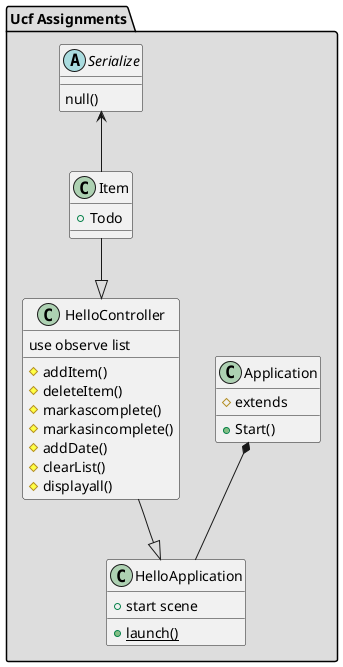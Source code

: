 @startuml
package "Ucf Assignments" #DDDDDD {
  Class HelloApplication{
      {static} +launch()
      +start scene
}

  Class HelloController{
      use observe list
      #addItem()
      #deleteItem()
      #markascomplete()
      #markasincomplete()
      #addDate()
      #clearList()
      #displayall()
}

  Class Application{
      #extends
      +Start()
}

  Class Item{
      +Todo
}
  Abstract Serialize{
   null()
}

HelloController--|>HelloApplication
Application *--HelloApplication
Item --|>HelloController
Serialize<--Item
@enduml